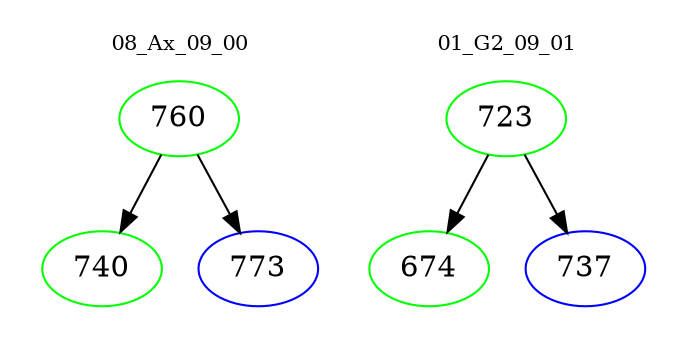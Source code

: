 digraph{
subgraph cluster_0 {
color = white
label = "08_Ax_09_00";
fontsize=10;
T0_760 [label="760", color="green"]
T0_760 -> T0_740 [color="black"]
T0_740 [label="740", color="green"]
T0_760 -> T0_773 [color="black"]
T0_773 [label="773", color="blue"]
}
subgraph cluster_1 {
color = white
label = "01_G2_09_01";
fontsize=10;
T1_723 [label="723", color="green"]
T1_723 -> T1_674 [color="black"]
T1_674 [label="674", color="green"]
T1_723 -> T1_737 [color="black"]
T1_737 [label="737", color="blue"]
}
}
